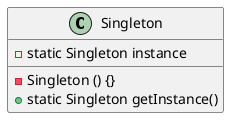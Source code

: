 @startuml

class Singleton {
    - static Singleton instance
    - Singleton () {}
    + static Singleton getInstance()
}

@enduml